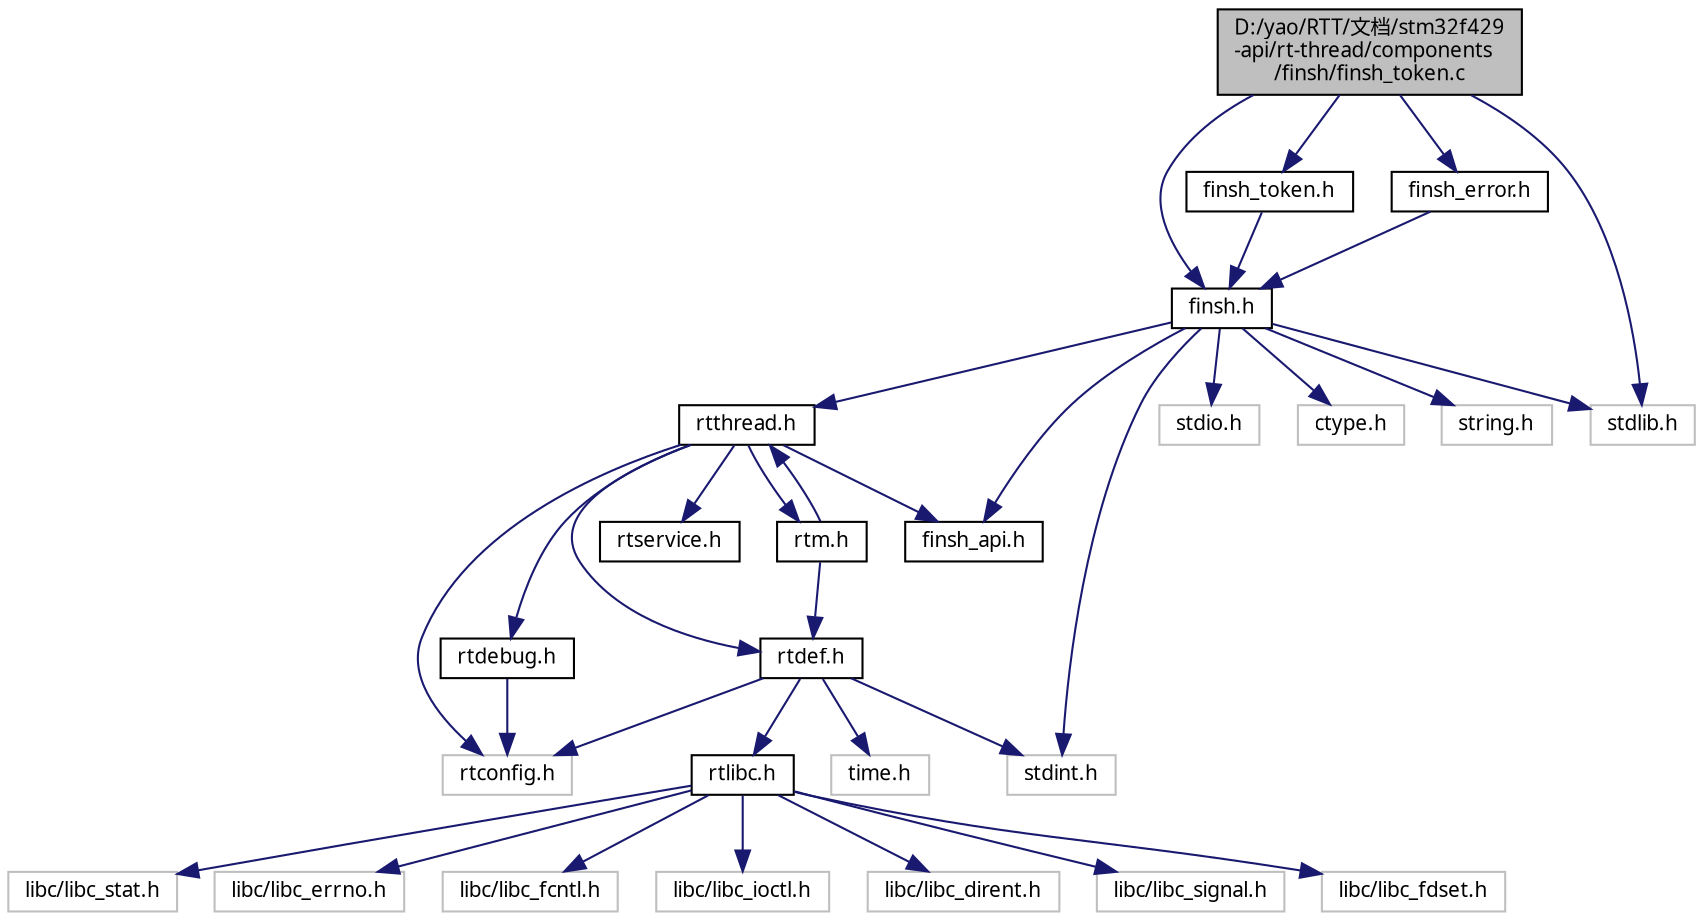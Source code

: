 digraph "D:/yao/RTT/文档/stm32f429-api/rt-thread/components/finsh/finsh_token.c"
{
  edge [fontname="FreeSans.ttf",fontsize="10",labelfontname="FreeSans.ttf",labelfontsize="10"];
  node [fontname="FreeSans.ttf",fontsize="10",shape=record];
  Node1 [label="D:/yao/RTT/文档/stm32f429\l-api/rt-thread/components\l/finsh/finsh_token.c",height=0.2,width=0.4,color="black", fillcolor="grey75", style="filled", fontcolor="black"];
  Node1 -> Node2 [color="midnightblue",fontsize="10",style="solid",fontname="FreeSans.ttf"];
  Node2 [label="finsh.h",height=0.2,width=0.4,color="black", fillcolor="white", style="filled",URL="$components_2finsh_2finsh_8h.html"];
  Node2 -> Node3 [color="midnightblue",fontsize="10",style="solid",fontname="FreeSans.ttf"];
  Node3 [label="rtthread.h",height=0.2,width=0.4,color="black", fillcolor="white", style="filled",URL="$rtthread_8h.html"];
  Node3 -> Node4 [color="midnightblue",fontsize="10",style="solid",fontname="FreeSans.ttf"];
  Node4 [label="rtconfig.h",height=0.2,width=0.4,color="grey75", fillcolor="white", style="filled"];
  Node3 -> Node5 [color="midnightblue",fontsize="10",style="solid",fontname="FreeSans.ttf"];
  Node5 [label="rtdebug.h",height=0.2,width=0.4,color="black", fillcolor="white", style="filled",URL="$rtdebug_8h.html"];
  Node5 -> Node4 [color="midnightblue",fontsize="10",style="solid",fontname="FreeSans.ttf"];
  Node3 -> Node6 [color="midnightblue",fontsize="10",style="solid",fontname="FreeSans.ttf"];
  Node6 [label="rtdef.h",height=0.2,width=0.4,color="black", fillcolor="white", style="filled",URL="$rtdef_8h.html"];
  Node6 -> Node4 [color="midnightblue",fontsize="10",style="solid",fontname="FreeSans.ttf"];
  Node6 -> Node7 [color="midnightblue",fontsize="10",style="solid",fontname="FreeSans.ttf"];
  Node7 [label="rtlibc.h",height=0.2,width=0.4,color="black", fillcolor="white", style="filled",URL="$rtlibc_8h.html"];
  Node7 -> Node8 [color="midnightblue",fontsize="10",style="solid",fontname="FreeSans.ttf"];
  Node8 [label="libc/libc_stat.h",height=0.2,width=0.4,color="grey75", fillcolor="white", style="filled"];
  Node7 -> Node9 [color="midnightblue",fontsize="10",style="solid",fontname="FreeSans.ttf"];
  Node9 [label="libc/libc_errno.h",height=0.2,width=0.4,color="grey75", fillcolor="white", style="filled"];
  Node7 -> Node10 [color="midnightblue",fontsize="10",style="solid",fontname="FreeSans.ttf"];
  Node10 [label="libc/libc_fcntl.h",height=0.2,width=0.4,color="grey75", fillcolor="white", style="filled"];
  Node7 -> Node11 [color="midnightblue",fontsize="10",style="solid",fontname="FreeSans.ttf"];
  Node11 [label="libc/libc_ioctl.h",height=0.2,width=0.4,color="grey75", fillcolor="white", style="filled"];
  Node7 -> Node12 [color="midnightblue",fontsize="10",style="solid",fontname="FreeSans.ttf"];
  Node12 [label="libc/libc_dirent.h",height=0.2,width=0.4,color="grey75", fillcolor="white", style="filled"];
  Node7 -> Node13 [color="midnightblue",fontsize="10",style="solid",fontname="FreeSans.ttf"];
  Node13 [label="libc/libc_signal.h",height=0.2,width=0.4,color="grey75", fillcolor="white", style="filled"];
  Node7 -> Node14 [color="midnightblue",fontsize="10",style="solid",fontname="FreeSans.ttf"];
  Node14 [label="libc/libc_fdset.h",height=0.2,width=0.4,color="grey75", fillcolor="white", style="filled"];
  Node6 -> Node15 [color="midnightblue",fontsize="10",style="solid",fontname="FreeSans.ttf"];
  Node15 [label="stdint.h",height=0.2,width=0.4,color="grey75", fillcolor="white", style="filled"];
  Node6 -> Node16 [color="midnightblue",fontsize="10",style="solid",fontname="FreeSans.ttf"];
  Node16 [label="time.h",height=0.2,width=0.4,color="grey75", fillcolor="white", style="filled"];
  Node3 -> Node17 [color="midnightblue",fontsize="10",style="solid",fontname="FreeSans.ttf"];
  Node17 [label="rtservice.h",height=0.2,width=0.4,color="black", fillcolor="white", style="filled",URL="$rtservice_8h.html"];
  Node3 -> Node18 [color="midnightblue",fontsize="10",style="solid",fontname="FreeSans.ttf"];
  Node18 [label="rtm.h",height=0.2,width=0.4,color="black", fillcolor="white", style="filled",URL="$rtm_8h.html"];
  Node18 -> Node6 [color="midnightblue",fontsize="10",style="solid",fontname="FreeSans.ttf"];
  Node18 -> Node3 [color="midnightblue",fontsize="10",style="solid",fontname="FreeSans.ttf"];
  Node3 -> Node19 [color="midnightblue",fontsize="10",style="solid",fontname="FreeSans.ttf"];
  Node19 [label="finsh_api.h",height=0.2,width=0.4,color="black", fillcolor="white", style="filled",URL="$finsh__api_8h.html"];
  Node2 -> Node19 [color="midnightblue",fontsize="10",style="solid",fontname="FreeSans.ttf"];
  Node2 -> Node20 [color="midnightblue",fontsize="10",style="solid",fontname="FreeSans.ttf"];
  Node20 [label="stdio.h",height=0.2,width=0.4,color="grey75", fillcolor="white", style="filled"];
  Node2 -> Node21 [color="midnightblue",fontsize="10",style="solid",fontname="FreeSans.ttf"];
  Node21 [label="ctype.h",height=0.2,width=0.4,color="grey75", fillcolor="white", style="filled"];
  Node2 -> Node22 [color="midnightblue",fontsize="10",style="solid",fontname="FreeSans.ttf"];
  Node22 [label="stdlib.h",height=0.2,width=0.4,color="grey75", fillcolor="white", style="filled"];
  Node2 -> Node15 [color="midnightblue",fontsize="10",style="solid",fontname="FreeSans.ttf"];
  Node2 -> Node23 [color="midnightblue",fontsize="10",style="solid",fontname="FreeSans.ttf"];
  Node23 [label="string.h",height=0.2,width=0.4,color="grey75", fillcolor="white", style="filled"];
  Node1 -> Node22 [color="midnightblue",fontsize="10",style="solid",fontname="FreeSans.ttf"];
  Node1 -> Node24 [color="midnightblue",fontsize="10",style="solid",fontname="FreeSans.ttf"];
  Node24 [label="finsh_token.h",height=0.2,width=0.4,color="black", fillcolor="white", style="filled",URL="$finsh__token_8h.html"];
  Node24 -> Node2 [color="midnightblue",fontsize="10",style="solid",fontname="FreeSans.ttf"];
  Node1 -> Node25 [color="midnightblue",fontsize="10",style="solid",fontname="FreeSans.ttf"];
  Node25 [label="finsh_error.h",height=0.2,width=0.4,color="black", fillcolor="white", style="filled",URL="$finsh__error_8h.html"];
  Node25 -> Node2 [color="midnightblue",fontsize="10",style="solid",fontname="FreeSans.ttf"];
}
